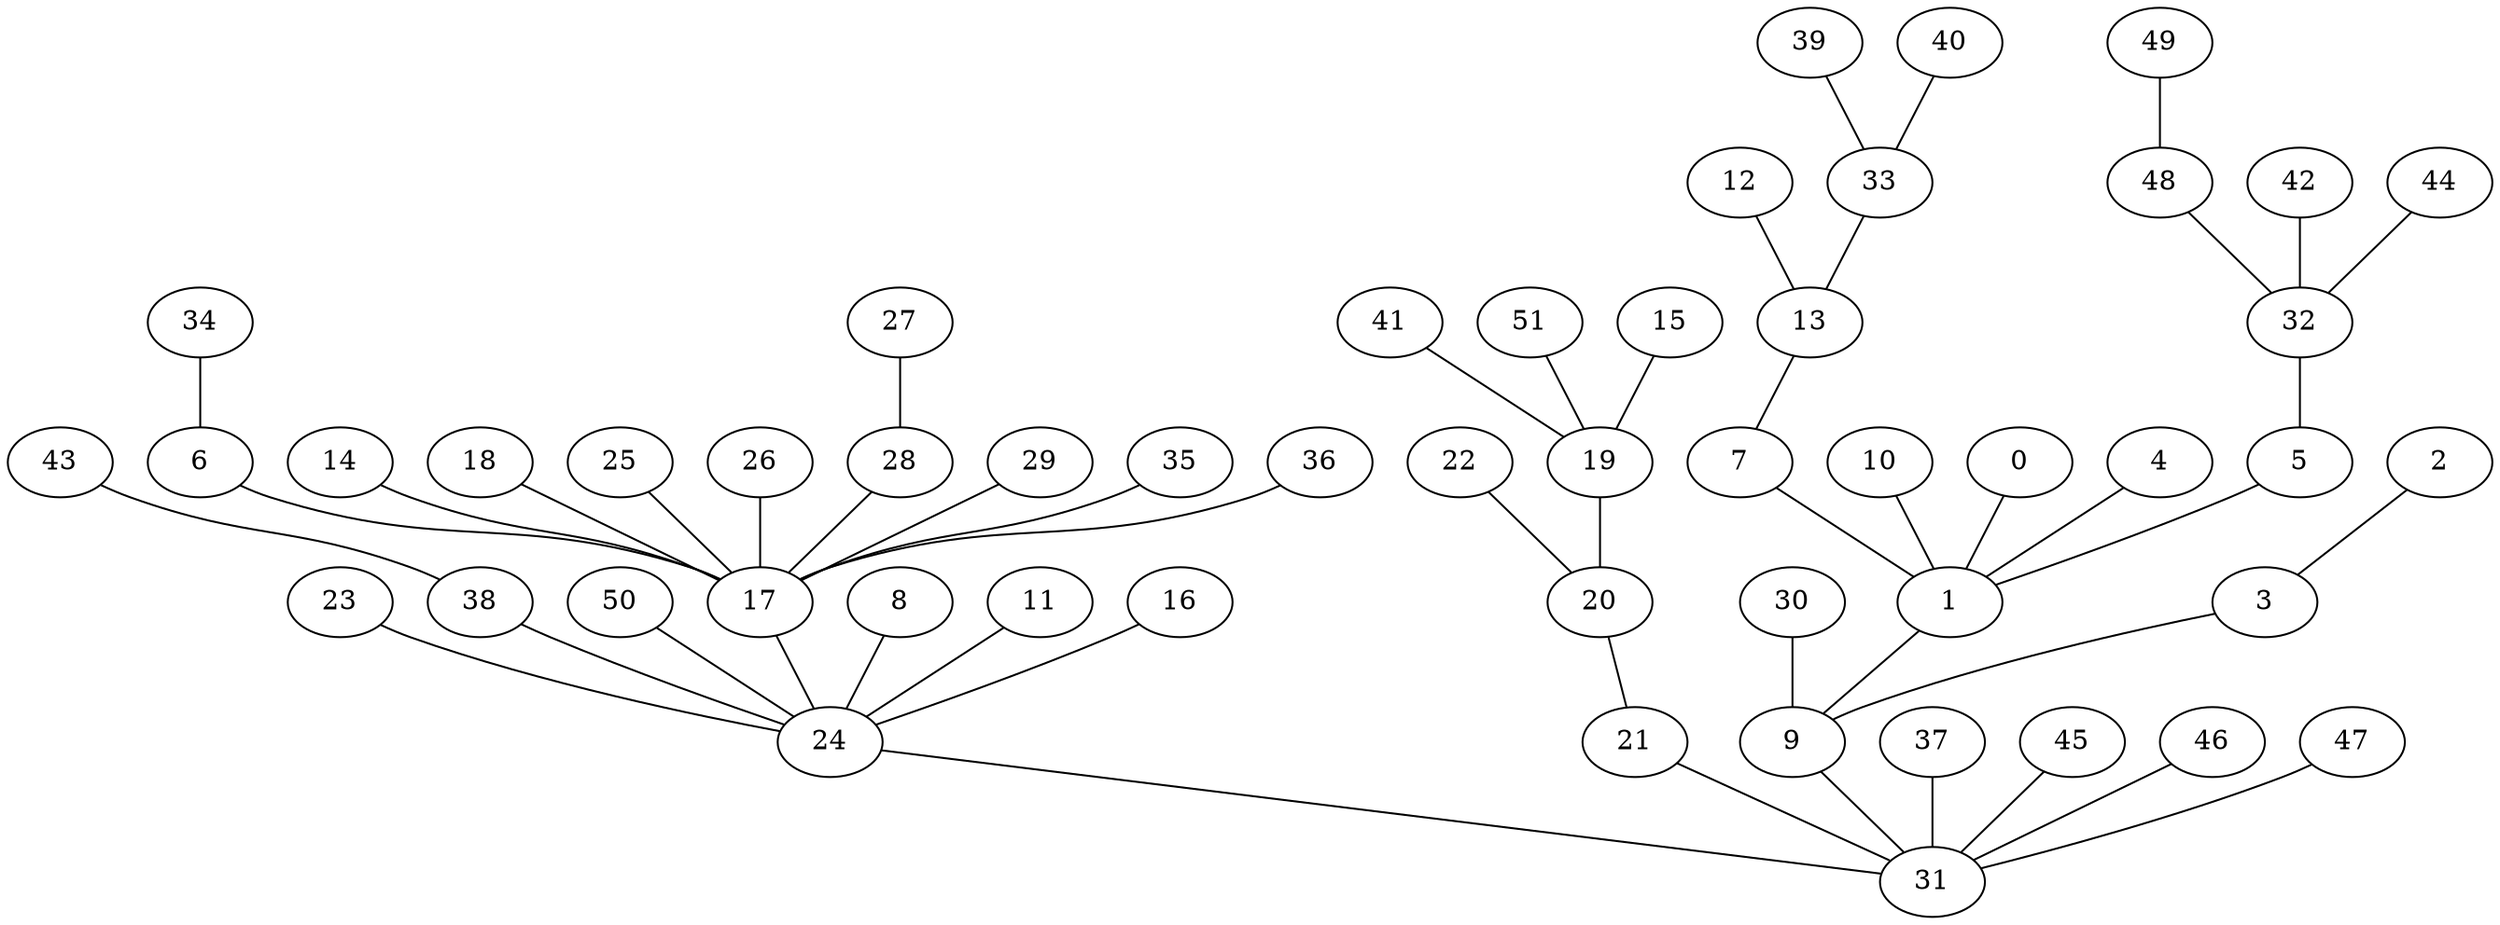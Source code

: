 strict graph G {
0 -- 1
1 -- 9
2 -- 3
3 -- 9
4 -- 1
5 -- 1
6 -- 17
7 -- 1
8 -- 24
9 -- 31
10 -- 1
11 -- 24
12 -- 13
13 -- 7
14 -- 17
15 -- 19
16 -- 24
17 -- 24
18 -- 17
19 -- 20
20 -- 21
21 -- 31
22 -- 20
23 -- 24
24 -- 31
25 -- 17
26 -- 17
27 -- 28
28 -- 17
29 -- 17
30 -- 9
32 -- 5
33 -- 13
34 -- 6
35 -- 17
36 -- 17
37 -- 31
38 -- 24
39 -- 33
40 -- 33
41 -- 19
42 -- 32
43 -- 38
44 -- 32
45 -- 31
46 -- 31
47 -- 31
48 -- 32
49 -- 48
50 -- 24
51 -- 19

}
